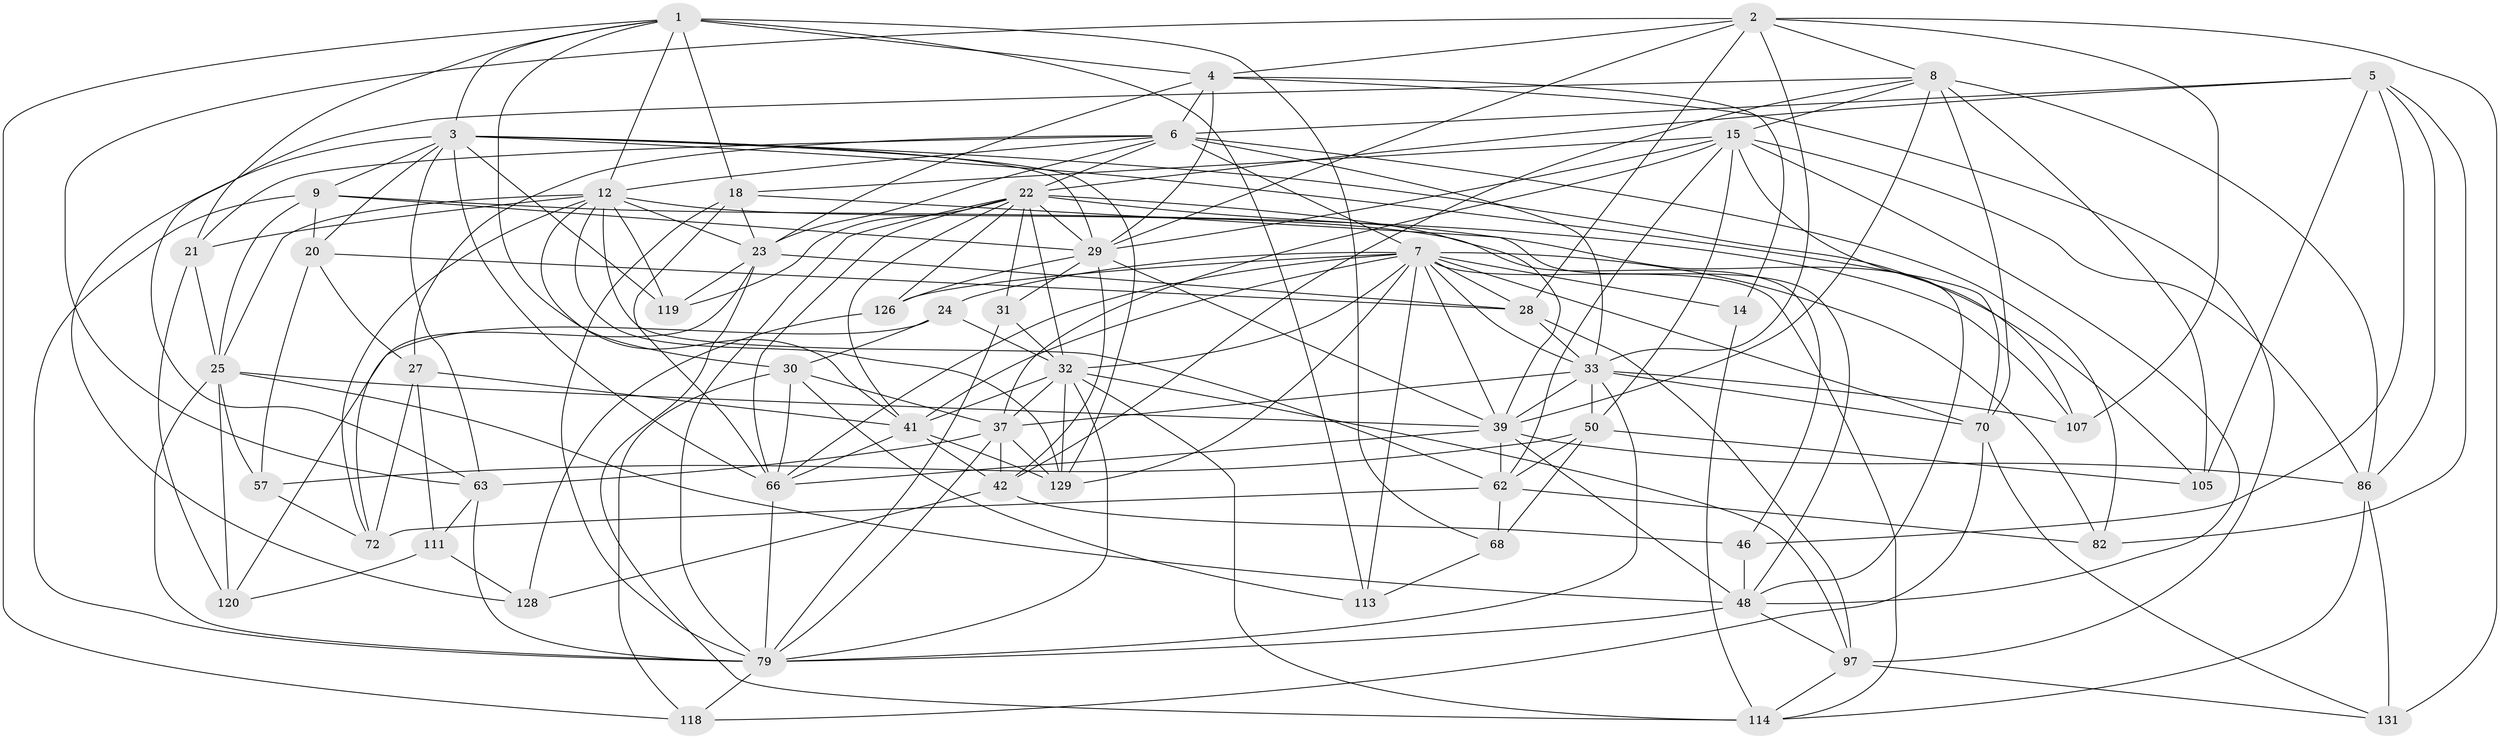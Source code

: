 // original degree distribution, {4: 1.0}
// Generated by graph-tools (version 1.1) at 2025/20/03/04/25 18:20:50]
// undirected, 56 vertices, 186 edges
graph export_dot {
graph [start="1"]
  node [color=gray90,style=filled];
  1 [super="+49+103"];
  2 [super="+10"];
  3 [super="+65+100+16"];
  4 [super="+61+38"];
  5 [super="+35"];
  6 [super="+112+94"];
  7 [super="+17+75+11+13"];
  8 [super="+122+127"];
  9 [super="+54"];
  12 [super="+59+123"];
  14;
  15 [super="+108+19"];
  18 [super="+56"];
  20 [super="+64"];
  21 [super="+58"];
  22 [super="+43+53"];
  23 [super="+44+116"];
  24;
  25 [super="+101"];
  27 [super="+51"];
  28 [super="+47"];
  29 [super="+85+52"];
  30 [super="+132"];
  31;
  32 [super="+124+36+84"];
  33 [super="+55+130"];
  37 [super="+141+73"];
  39 [super="+60+40"];
  41 [super="+133"];
  42 [super="+45"];
  46;
  48 [super="+71+81"];
  50 [super="+93"];
  57;
  62 [super="+74"];
  63 [super="+69"];
  66 [super="+87+99"];
  68;
  70 [super="+80"];
  72 [super="+89"];
  79 [super="+95+90+102"];
  82;
  86 [super="+139"];
  97 [super="+106"];
  105;
  107;
  111;
  113;
  114 [super="+136"];
  118;
  119;
  120;
  126;
  128;
  129 [super="+134"];
  131;
  1 -- 68;
  1 -- 4 [weight=2];
  1 -- 113;
  1 -- 118;
  1 -- 18;
  1 -- 3;
  1 -- 21;
  1 -- 12;
  1 -- 41;
  2 -- 4;
  2 -- 131;
  2 -- 107;
  2 -- 28;
  2 -- 63;
  2 -- 33;
  2 -- 8;
  2 -- 29;
  3 -- 20;
  3 -- 119;
  3 -- 29 [weight=2];
  3 -- 128;
  3 -- 66;
  3 -- 105;
  3 -- 9;
  3 -- 63;
  3 -- 70;
  3 -- 129;
  4 -- 97;
  4 -- 29;
  4 -- 6;
  4 -- 14;
  4 -- 23;
  5 -- 82;
  5 -- 46;
  5 -- 105;
  5 -- 86;
  5 -- 6;
  5 -- 22;
  6 -- 7 [weight=3];
  6 -- 33;
  6 -- 82;
  6 -- 23;
  6 -- 21;
  6 -- 27;
  6 -- 12;
  6 -- 22;
  7 -- 129;
  7 -- 28;
  7 -- 113;
  7 -- 66;
  7 -- 14 [weight=2];
  7 -- 82;
  7 -- 24;
  7 -- 32;
  7 -- 114;
  7 -- 70;
  7 -- 41;
  7 -- 39;
  7 -- 126;
  7 -- 33;
  8 -- 105;
  8 -- 42;
  8 -- 15;
  8 -- 63;
  8 -- 86;
  8 -- 39;
  8 -- 70;
  9 -- 20;
  9 -- 107;
  9 -- 29;
  9 -- 79;
  9 -- 25;
  12 -- 119;
  12 -- 21 [weight=2];
  12 -- 30;
  12 -- 72;
  12 -- 25;
  12 -- 46;
  12 -- 23;
  12 -- 62;
  12 -- 129;
  14 -- 114;
  15 -- 50;
  15 -- 86;
  15 -- 48;
  15 -- 62;
  15 -- 18;
  15 -- 37;
  15 -- 107;
  15 -- 29 [weight=2];
  18 -- 48;
  18 -- 23;
  18 -- 79;
  18 -- 66;
  20 -- 57;
  20 -- 27 [weight=2];
  20 -- 28;
  21 -- 120;
  21 -- 25;
  22 -- 126;
  22 -- 119;
  22 -- 39;
  22 -- 32;
  22 -- 66;
  22 -- 48;
  22 -- 79;
  22 -- 31;
  22 -- 41;
  22 -- 29;
  23 -- 119;
  23 -- 72;
  23 -- 28;
  23 -- 114;
  24 -- 120;
  24 -- 30;
  24 -- 32;
  25 -- 48;
  25 -- 79;
  25 -- 120;
  25 -- 57;
  25 -- 39;
  27 -- 72;
  27 -- 111;
  27 -- 41;
  28 -- 97;
  28 -- 33;
  29 -- 42;
  29 -- 39;
  29 -- 31;
  29 -- 126;
  30 -- 113;
  30 -- 118;
  30 -- 37;
  30 -- 66;
  31 -- 32;
  31 -- 79;
  32 -- 114;
  32 -- 97;
  32 -- 129;
  32 -- 79;
  32 -- 37;
  32 -- 41;
  33 -- 70;
  33 -- 50;
  33 -- 107;
  33 -- 79;
  33 -- 39;
  33 -- 37;
  37 -- 42;
  37 -- 63;
  37 -- 79;
  37 -- 129;
  39 -- 62;
  39 -- 48;
  39 -- 66;
  39 -- 86;
  41 -- 42;
  41 -- 66;
  41 -- 129;
  42 -- 128;
  42 -- 46;
  46 -- 48;
  48 -- 97;
  48 -- 79;
  50 -- 62;
  50 -- 57;
  50 -- 68;
  50 -- 105;
  57 -- 72;
  62 -- 72 [weight=2];
  62 -- 82;
  62 -- 68;
  63 -- 111;
  63 -- 79;
  66 -- 79;
  68 -- 113;
  70 -- 118;
  70 -- 131;
  79 -- 118;
  86 -- 131;
  86 -- 114;
  97 -- 131;
  97 -- 114;
  111 -- 128;
  111 -- 120;
  126 -- 128;
}
